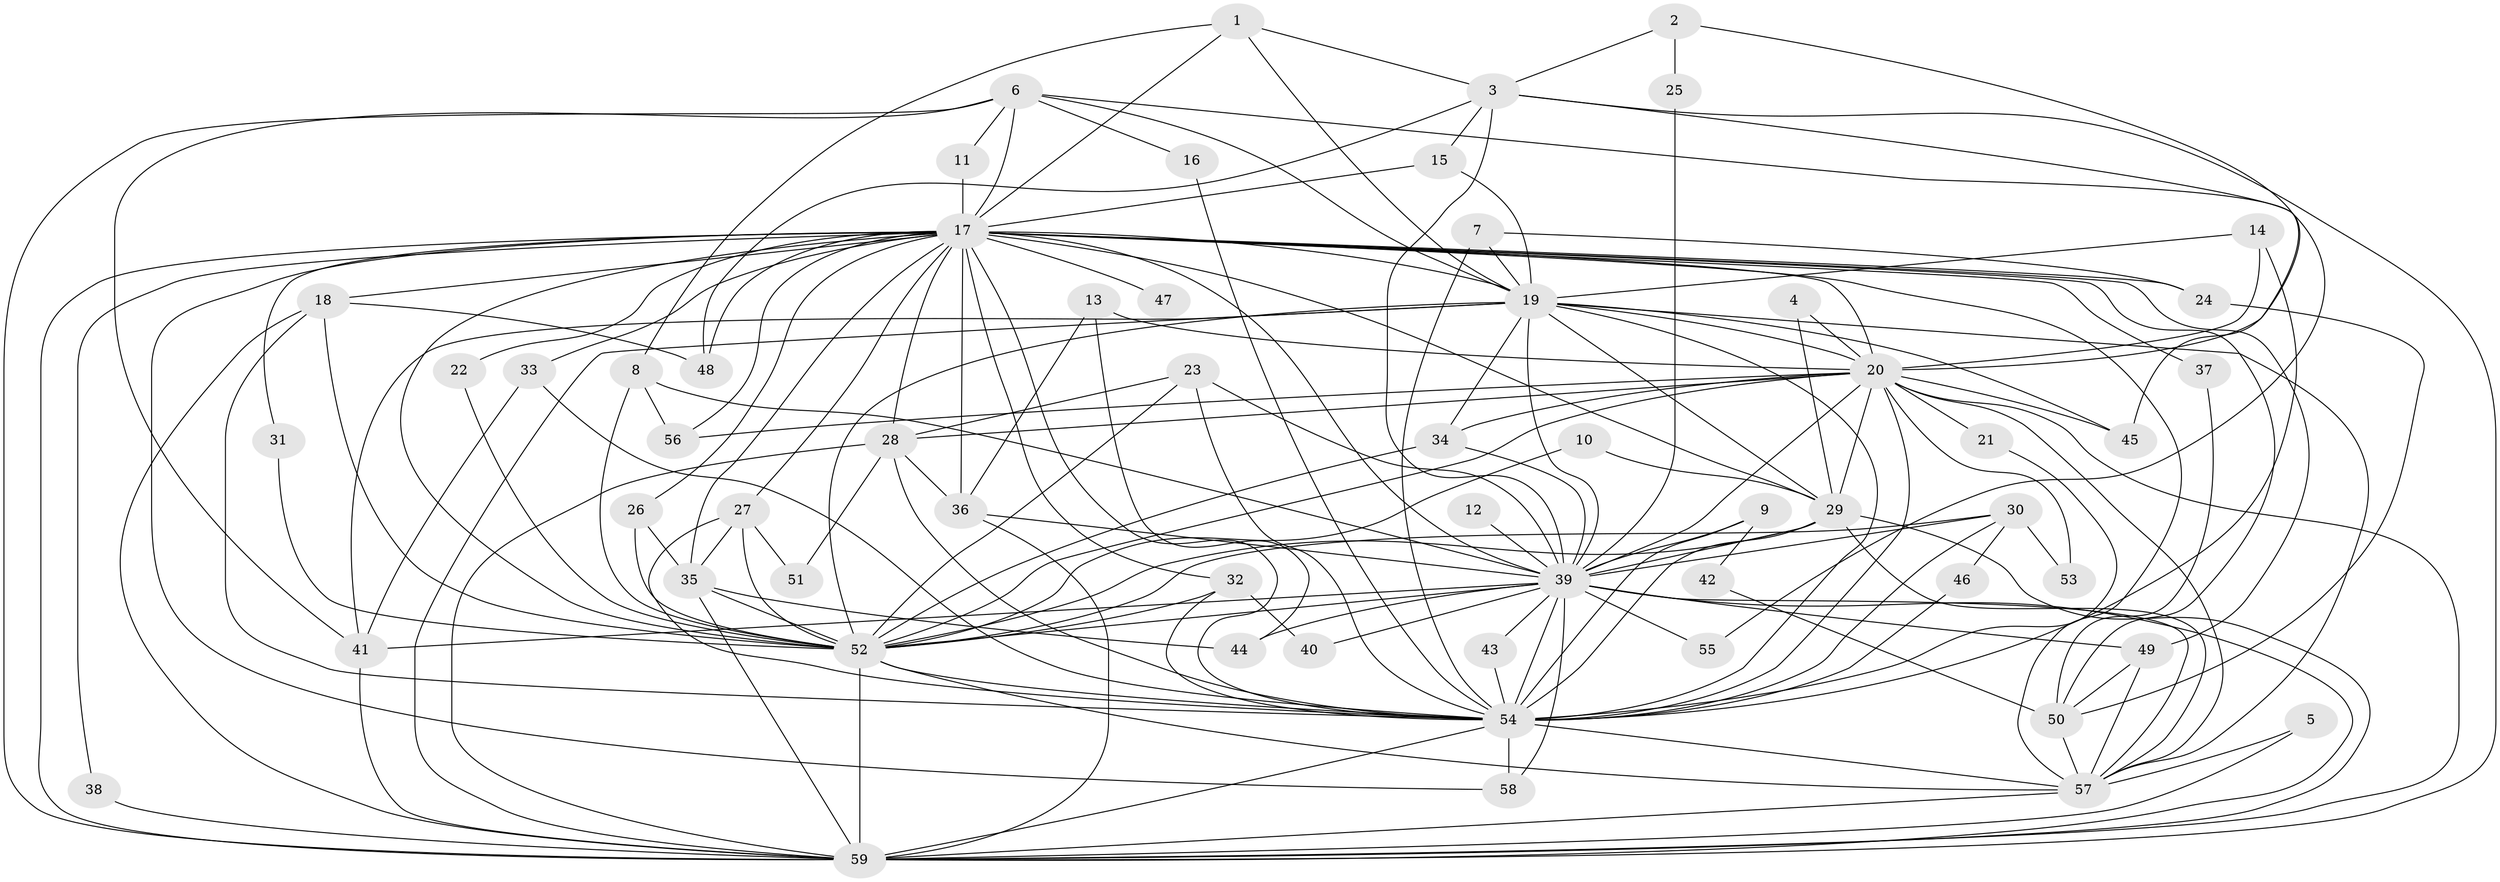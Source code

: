 // original degree distribution, {20: 0.017094017094017096, 18: 0.008547008547008548, 25: 0.017094017094017096, 14: 0.008547008547008548, 17: 0.008547008547008548, 39: 0.008547008547008548, 13: 0.008547008547008548, 22: 0.008547008547008548, 4: 0.09401709401709402, 3: 0.27350427350427353, 2: 0.4700854700854701, 6: 0.02564102564102564, 5: 0.02564102564102564, 8: 0.008547008547008548, 7: 0.017094017094017096}
// Generated by graph-tools (version 1.1) at 2025/49/03/09/25 03:49:41]
// undirected, 59 vertices, 166 edges
graph export_dot {
graph [start="1"]
  node [color=gray90,style=filled];
  1;
  2;
  3;
  4;
  5;
  6;
  7;
  8;
  9;
  10;
  11;
  12;
  13;
  14;
  15;
  16;
  17;
  18;
  19;
  20;
  21;
  22;
  23;
  24;
  25;
  26;
  27;
  28;
  29;
  30;
  31;
  32;
  33;
  34;
  35;
  36;
  37;
  38;
  39;
  40;
  41;
  42;
  43;
  44;
  45;
  46;
  47;
  48;
  49;
  50;
  51;
  52;
  53;
  54;
  55;
  56;
  57;
  58;
  59;
  1 -- 3 [weight=1.0];
  1 -- 8 [weight=1.0];
  1 -- 17 [weight=1.0];
  1 -- 19 [weight=1.0];
  2 -- 3 [weight=1.0];
  2 -- 20 [weight=1.0];
  2 -- 25 [weight=1.0];
  3 -- 15 [weight=1.0];
  3 -- 39 [weight=1.0];
  3 -- 45 [weight=1.0];
  3 -- 48 [weight=1.0];
  3 -- 59 [weight=1.0];
  4 -- 20 [weight=1.0];
  4 -- 29 [weight=1.0];
  5 -- 57 [weight=1.0];
  5 -- 59 [weight=1.0];
  6 -- 11 [weight=1.0];
  6 -- 16 [weight=1.0];
  6 -- 17 [weight=1.0];
  6 -- 19 [weight=1.0];
  6 -- 41 [weight=1.0];
  6 -- 55 [weight=1.0];
  6 -- 59 [weight=1.0];
  7 -- 19 [weight=1.0];
  7 -- 24 [weight=1.0];
  7 -- 54 [weight=1.0];
  8 -- 39 [weight=1.0];
  8 -- 52 [weight=1.0];
  8 -- 56 [weight=1.0];
  9 -- 39 [weight=1.0];
  9 -- 42 [weight=1.0];
  9 -- 54 [weight=1.0];
  10 -- 29 [weight=1.0];
  10 -- 52 [weight=1.0];
  11 -- 17 [weight=1.0];
  12 -- 39 [weight=2.0];
  13 -- 20 [weight=1.0];
  13 -- 36 [weight=1.0];
  13 -- 44 [weight=1.0];
  14 -- 19 [weight=1.0];
  14 -- 20 [weight=1.0];
  14 -- 54 [weight=1.0];
  15 -- 17 [weight=1.0];
  15 -- 19 [weight=1.0];
  16 -- 54 [weight=1.0];
  17 -- 18 [weight=1.0];
  17 -- 19 [weight=1.0];
  17 -- 20 [weight=3.0];
  17 -- 22 [weight=1.0];
  17 -- 24 [weight=1.0];
  17 -- 26 [weight=1.0];
  17 -- 27 [weight=2.0];
  17 -- 28 [weight=1.0];
  17 -- 29 [weight=1.0];
  17 -- 31 [weight=1.0];
  17 -- 32 [weight=1.0];
  17 -- 33 [weight=2.0];
  17 -- 35 [weight=1.0];
  17 -- 36 [weight=2.0];
  17 -- 37 [weight=1.0];
  17 -- 38 [weight=1.0];
  17 -- 39 [weight=2.0];
  17 -- 47 [weight=1.0];
  17 -- 48 [weight=1.0];
  17 -- 49 [weight=1.0];
  17 -- 50 [weight=1.0];
  17 -- 52 [weight=1.0];
  17 -- 54 [weight=1.0];
  17 -- 56 [weight=1.0];
  17 -- 57 [weight=1.0];
  17 -- 58 [weight=1.0];
  17 -- 59 [weight=1.0];
  18 -- 48 [weight=1.0];
  18 -- 52 [weight=1.0];
  18 -- 54 [weight=1.0];
  18 -- 59 [weight=1.0];
  19 -- 20 [weight=1.0];
  19 -- 29 [weight=1.0];
  19 -- 34 [weight=1.0];
  19 -- 39 [weight=2.0];
  19 -- 41 [weight=1.0];
  19 -- 45 [weight=1.0];
  19 -- 52 [weight=2.0];
  19 -- 54 [weight=1.0];
  19 -- 57 [weight=1.0];
  19 -- 59 [weight=1.0];
  20 -- 21 [weight=1.0];
  20 -- 28 [weight=1.0];
  20 -- 29 [weight=1.0];
  20 -- 34 [weight=1.0];
  20 -- 39 [weight=3.0];
  20 -- 45 [weight=1.0];
  20 -- 52 [weight=1.0];
  20 -- 53 [weight=1.0];
  20 -- 54 [weight=1.0];
  20 -- 56 [weight=1.0];
  20 -- 57 [weight=1.0];
  20 -- 59 [weight=1.0];
  21 -- 54 [weight=1.0];
  22 -- 52 [weight=1.0];
  23 -- 28 [weight=1.0];
  23 -- 39 [weight=1.0];
  23 -- 52 [weight=1.0];
  23 -- 54 [weight=1.0];
  24 -- 50 [weight=1.0];
  25 -- 39 [weight=1.0];
  26 -- 35 [weight=1.0];
  26 -- 52 [weight=1.0];
  27 -- 35 [weight=1.0];
  27 -- 51 [weight=1.0];
  27 -- 52 [weight=1.0];
  27 -- 54 [weight=1.0];
  28 -- 36 [weight=1.0];
  28 -- 51 [weight=1.0];
  28 -- 54 [weight=1.0];
  28 -- 59 [weight=2.0];
  29 -- 39 [weight=3.0];
  29 -- 52 [weight=1.0];
  29 -- 54 [weight=2.0];
  29 -- 57 [weight=1.0];
  29 -- 59 [weight=1.0];
  30 -- 39 [weight=1.0];
  30 -- 46 [weight=1.0];
  30 -- 52 [weight=1.0];
  30 -- 53 [weight=1.0];
  30 -- 54 [weight=1.0];
  31 -- 52 [weight=1.0];
  32 -- 40 [weight=1.0];
  32 -- 52 [weight=1.0];
  32 -- 54 [weight=1.0];
  33 -- 41 [weight=1.0];
  33 -- 54 [weight=1.0];
  34 -- 39 [weight=1.0];
  34 -- 52 [weight=1.0];
  35 -- 44 [weight=1.0];
  35 -- 52 [weight=1.0];
  35 -- 59 [weight=2.0];
  36 -- 39 [weight=1.0];
  36 -- 59 [weight=1.0];
  37 -- 50 [weight=1.0];
  38 -- 59 [weight=1.0];
  39 -- 40 [weight=1.0];
  39 -- 41 [weight=1.0];
  39 -- 43 [weight=1.0];
  39 -- 44 [weight=1.0];
  39 -- 49 [weight=1.0];
  39 -- 52 [weight=3.0];
  39 -- 54 [weight=2.0];
  39 -- 55 [weight=1.0];
  39 -- 57 [weight=2.0];
  39 -- 58 [weight=1.0];
  39 -- 59 [weight=2.0];
  41 -- 59 [weight=1.0];
  42 -- 50 [weight=1.0];
  43 -- 54 [weight=1.0];
  46 -- 54 [weight=1.0];
  49 -- 50 [weight=1.0];
  49 -- 57 [weight=1.0];
  50 -- 57 [weight=1.0];
  52 -- 54 [weight=1.0];
  52 -- 57 [weight=2.0];
  52 -- 59 [weight=1.0];
  54 -- 57 [weight=2.0];
  54 -- 58 [weight=1.0];
  54 -- 59 [weight=2.0];
  57 -- 59 [weight=1.0];
}
